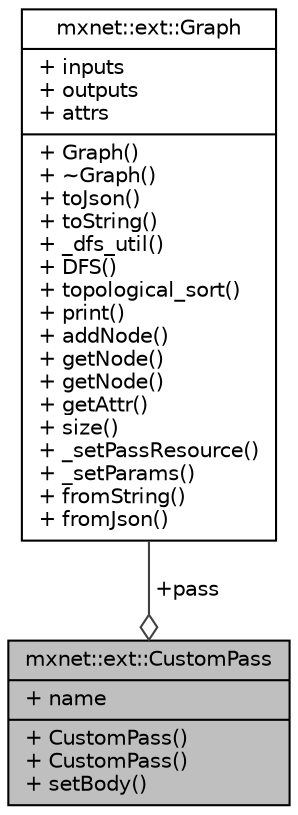 digraph "mxnet::ext::CustomPass"
{
 // LATEX_PDF_SIZE
  edge [fontname="Helvetica",fontsize="10",labelfontname="Helvetica",labelfontsize="10"];
  node [fontname="Helvetica",fontsize="10",shape=record];
  Node1 [label="{mxnet::ext::CustomPass\n|+ name\l|+ CustomPass()\l+ CustomPass()\l+ setBody()\l}",height=0.2,width=0.4,color="black", fillcolor="grey75", style="filled", fontcolor="black",tooltip="An abstract class for graph passes."];
  Node2 -> Node1 [color="grey25",fontsize="10",style="solid",label=" +pass" ,arrowhead="odiamond",fontname="Helvetica"];
  Node2 [label="{mxnet::ext::Graph\n|+ inputs\l+ outputs\l+ attrs\l|+ Graph()\l+ ~Graph()\l+ toJson()\l+ toString()\l+ _dfs_util()\l+ DFS()\l+ topological_sort()\l+ print()\l+ addNode()\l+ getNode()\l+ getNode()\l+ getAttr()\l+ size()\l+ _setPassResource()\l+ _setParams()\l+ fromString()\l+ fromJson()\l}",height=0.2,width=0.4,color="black", fillcolor="white", style="filled",URL="$classmxnet_1_1ext_1_1Graph.html",tooltip=" "];
}
